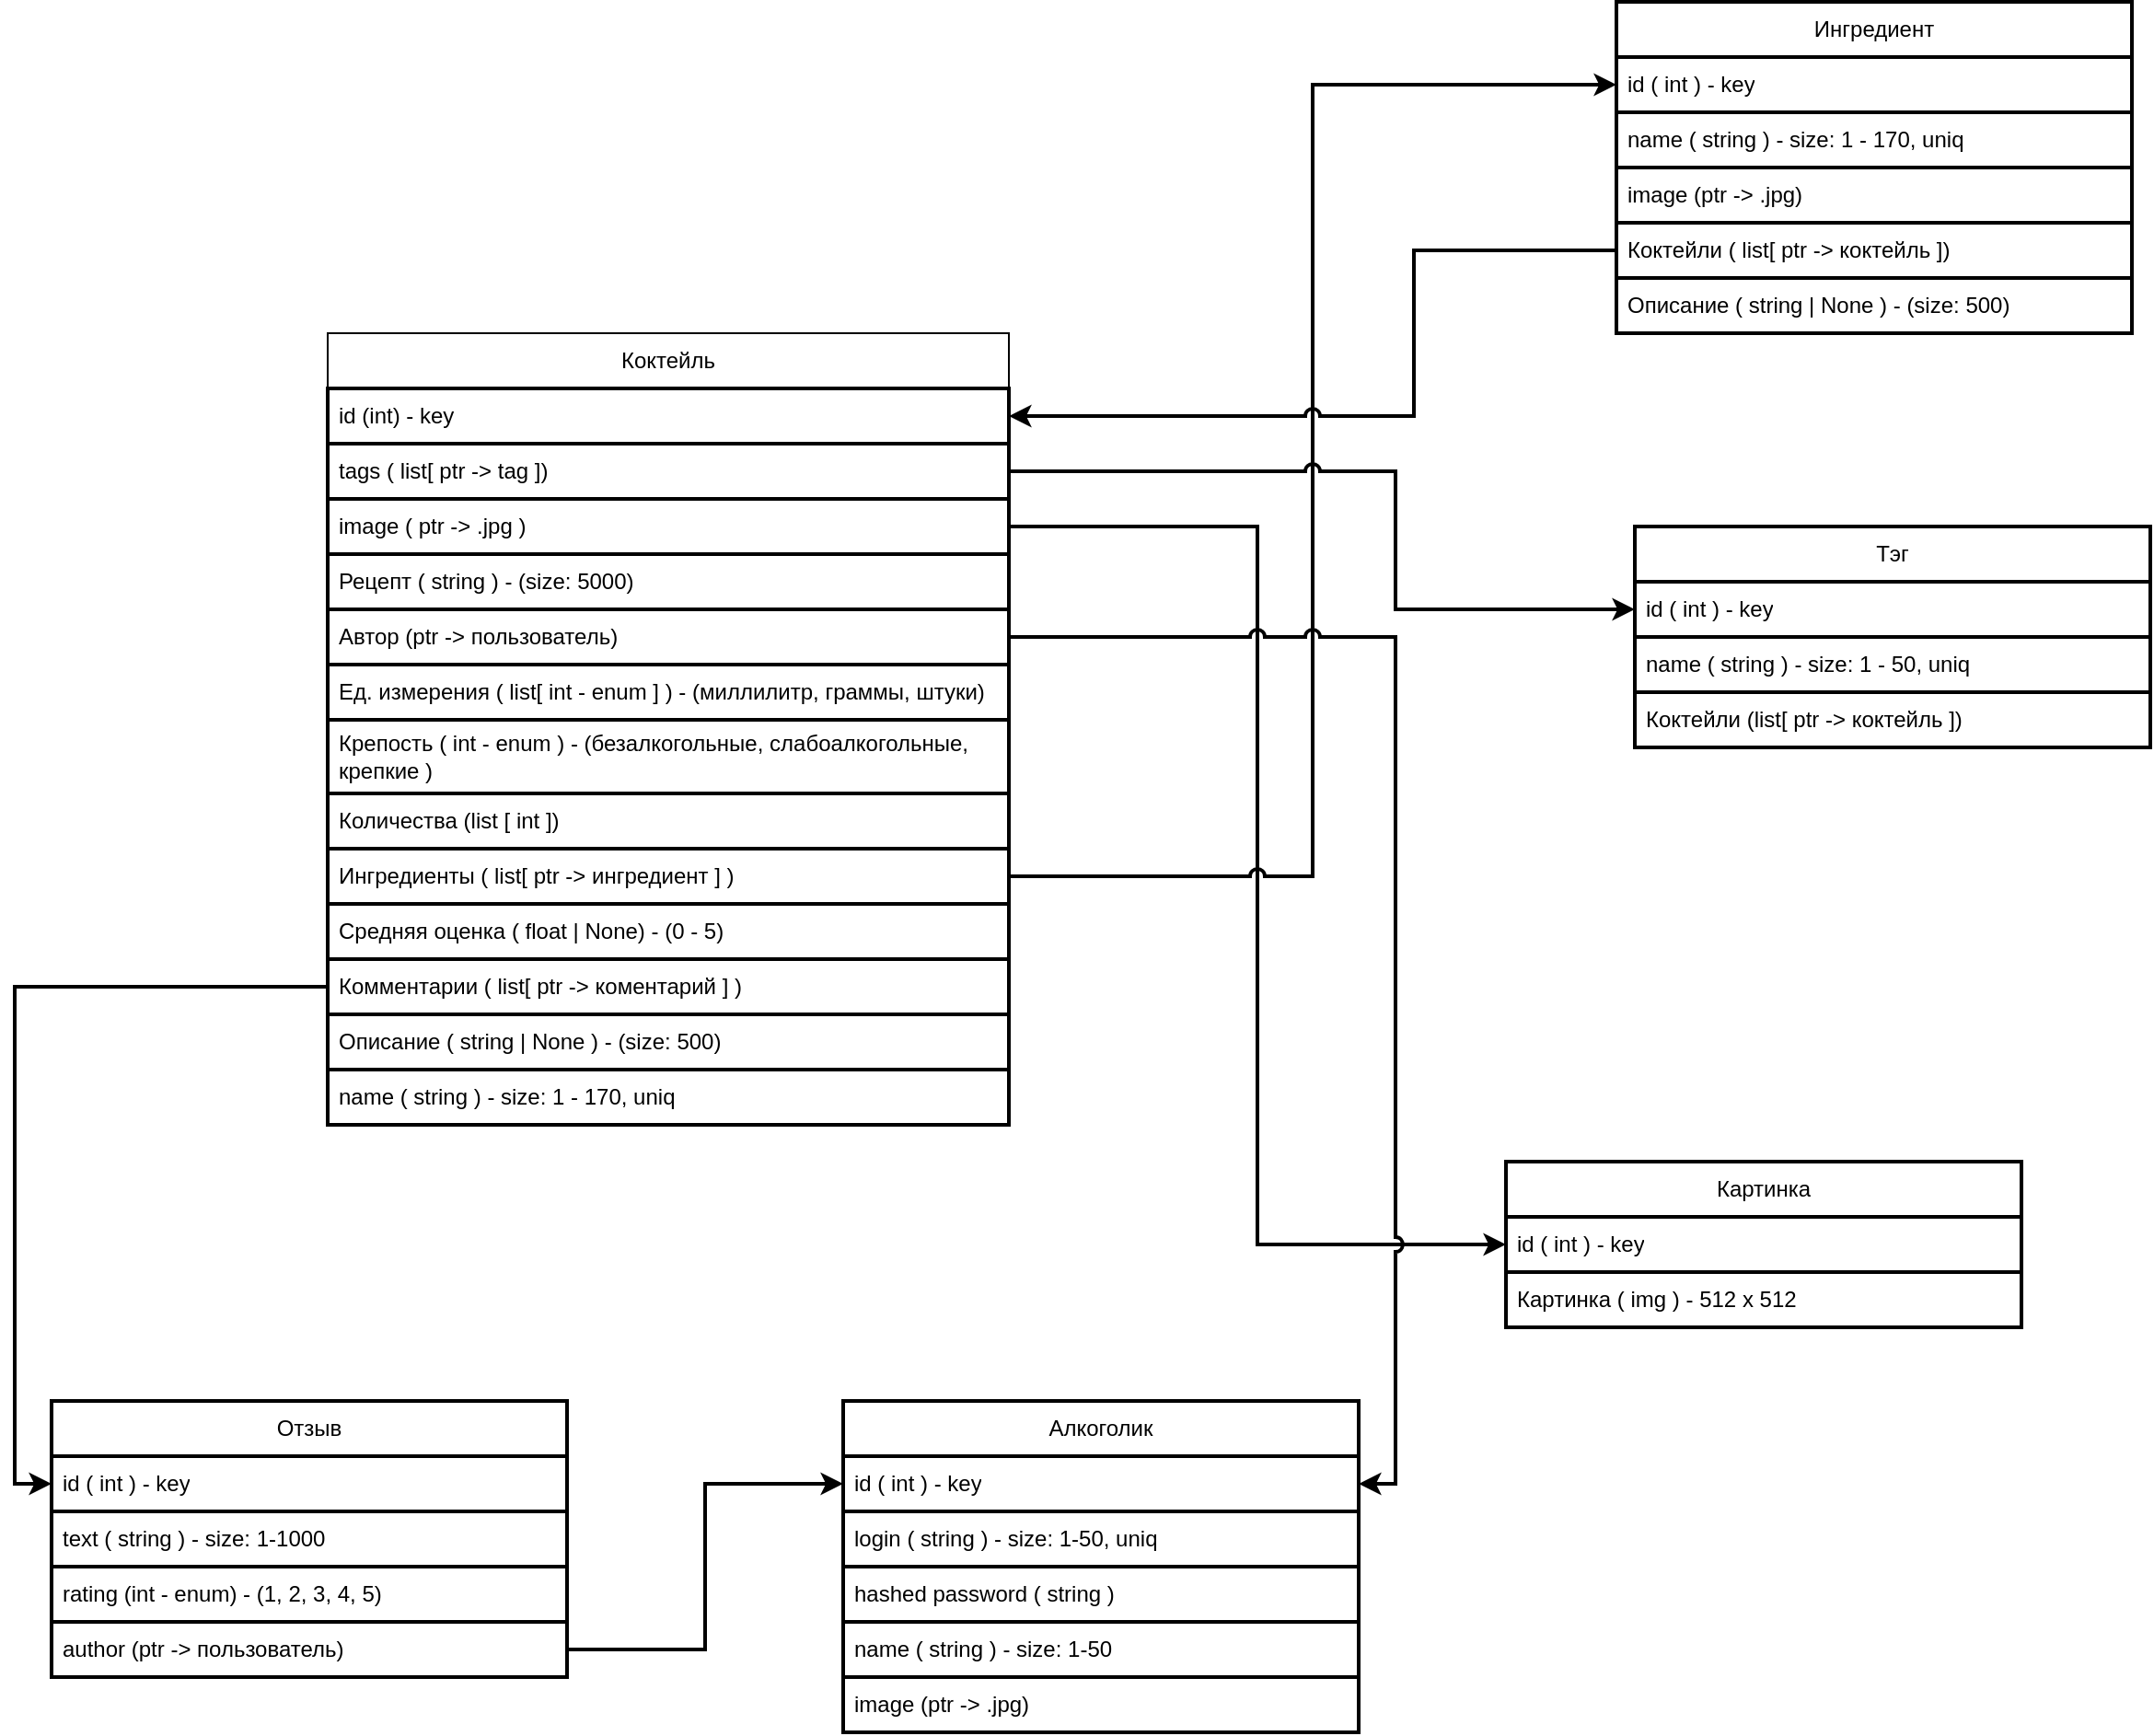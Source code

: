 <mxfile version="20.5.3" type="github">
  <diagram id="JApFqgbzi3h7nSJYrHyq" name="Страница 1">
    <mxGraphModel dx="1981" dy="1433" grid="1" gridSize="10" guides="1" tooltips="1" connect="1" arrows="1" fold="1" page="0" pageScale="1" pageWidth="827" pageHeight="1169" math="0" shadow="0">
      <root>
        <mxCell id="0" />
        <mxCell id="1" parent="0" />
        <mxCell id="ArU5SLrHxzi4ZpD2MnbE-1" value="Коктейль" style="swimlane;fontStyle=0;childLayout=stackLayout;horizontal=1;startSize=30;horizontalStack=0;resizeParent=1;resizeParentMax=0;resizeLast=0;collapsible=1;marginBottom=0;whiteSpace=wrap;html=1;" vertex="1" parent="1">
          <mxGeometry x="-70" y="-40" width="370" height="430" as="geometry" />
        </mxCell>
        <mxCell id="ArU5SLrHxzi4ZpD2MnbE-2" value="id (int) - key" style="text;strokeColor=default;fillColor=none;align=left;verticalAlign=middle;spacingLeft=4;spacingRight=4;overflow=hidden;points=[[0,0.5],[1,0.5]];portConstraint=eastwest;rotatable=0;whiteSpace=wrap;html=1;strokeWidth=2;" vertex="1" parent="ArU5SLrHxzi4ZpD2MnbE-1">
          <mxGeometry y="30" width="370" height="30" as="geometry" />
        </mxCell>
        <mxCell id="ArU5SLrHxzi4ZpD2MnbE-3" value="tags ( list[ ptr -&amp;gt; tag ])" style="text;strokeColor=default;fillColor=none;align=left;verticalAlign=middle;spacingLeft=4;spacingRight=4;overflow=hidden;points=[[0,0.5],[1,0.5]];portConstraint=eastwest;rotatable=0;whiteSpace=wrap;html=1;strokeWidth=2;" vertex="1" parent="ArU5SLrHxzi4ZpD2MnbE-1">
          <mxGeometry y="60" width="370" height="30" as="geometry" />
        </mxCell>
        <mxCell id="ArU5SLrHxzi4ZpD2MnbE-4" value="image ( ptr -&amp;gt; .jpg )" style="text;strokeColor=default;fillColor=none;align=left;verticalAlign=middle;spacingLeft=4;spacingRight=4;overflow=hidden;points=[[0,0.5],[1,0.5]];portConstraint=eastwest;rotatable=0;whiteSpace=wrap;html=1;strokeWidth=2;" vertex="1" parent="ArU5SLrHxzi4ZpD2MnbE-1">
          <mxGeometry y="90" width="370" height="30" as="geometry" />
        </mxCell>
        <mxCell id="ArU5SLrHxzi4ZpD2MnbE-5" value="Рецепт ( string ) - (size: 5000)" style="text;strokeColor=default;fillColor=none;align=left;verticalAlign=middle;spacingLeft=4;spacingRight=4;overflow=hidden;points=[[0,0.5],[1,0.5]];portConstraint=eastwest;rotatable=0;whiteSpace=wrap;html=1;strokeWidth=2;" vertex="1" parent="ArU5SLrHxzi4ZpD2MnbE-1">
          <mxGeometry y="120" width="370" height="30" as="geometry" />
        </mxCell>
        <mxCell id="ArU5SLrHxzi4ZpD2MnbE-6" value="Автор (ptr -&amp;gt; пользователь)" style="text;strokeColor=default;fillColor=none;align=left;verticalAlign=middle;spacingLeft=4;spacingRight=4;overflow=hidden;points=[[0,0.5],[1,0.5]];portConstraint=eastwest;rotatable=0;whiteSpace=wrap;html=1;strokeWidth=2;" vertex="1" parent="ArU5SLrHxzi4ZpD2MnbE-1">
          <mxGeometry y="150" width="370" height="30" as="geometry" />
        </mxCell>
        <mxCell id="ArU5SLrHxzi4ZpD2MnbE-7" value="Ед. измерения ( list[ int - enum ] ) - (миллилитр, граммы, штуки)" style="text;strokeColor=default;fillColor=none;align=left;verticalAlign=middle;spacingLeft=4;spacingRight=4;overflow=hidden;points=[[0,0.5],[1,0.5]];portConstraint=eastwest;rotatable=0;whiteSpace=wrap;html=1;strokeWidth=2;" vertex="1" parent="ArU5SLrHxzi4ZpD2MnbE-1">
          <mxGeometry y="180" width="370" height="30" as="geometry" />
        </mxCell>
        <mxCell id="ArU5SLrHxzi4ZpD2MnbE-8" value="Крепость ( int - enum ) - (безалкогольные, слабоалкогольные, крепкие )" style="text;strokeColor=default;fillColor=none;align=left;verticalAlign=middle;spacingLeft=4;spacingRight=4;overflow=hidden;points=[[0,0.5],[1,0.5]];portConstraint=eastwest;rotatable=0;whiteSpace=wrap;html=1;strokeWidth=2;" vertex="1" parent="ArU5SLrHxzi4ZpD2MnbE-1">
          <mxGeometry y="210" width="370" height="40" as="geometry" />
        </mxCell>
        <mxCell id="ArU5SLrHxzi4ZpD2MnbE-9" value="Количества (list [ int ])&amp;nbsp;" style="text;strokeColor=default;fillColor=none;align=left;verticalAlign=middle;spacingLeft=4;spacingRight=4;overflow=hidden;points=[[0,0.5],[1,0.5]];portConstraint=eastwest;rotatable=0;whiteSpace=wrap;html=1;strokeWidth=2;" vertex="1" parent="ArU5SLrHxzi4ZpD2MnbE-1">
          <mxGeometry y="250" width="370" height="30" as="geometry" />
        </mxCell>
        <mxCell id="ArU5SLrHxzi4ZpD2MnbE-10" value="Ингредиенты ( list[ ptr -&amp;gt; ингредиент ] )" style="text;strokeColor=default;fillColor=none;align=left;verticalAlign=middle;spacingLeft=4;spacingRight=4;overflow=hidden;points=[[0,0.5],[1,0.5]];portConstraint=eastwest;rotatable=0;whiteSpace=wrap;html=1;strokeWidth=2;" vertex="1" parent="ArU5SLrHxzi4ZpD2MnbE-1">
          <mxGeometry y="280" width="370" height="30" as="geometry" />
        </mxCell>
        <mxCell id="ArU5SLrHxzi4ZpD2MnbE-11" value="Средняя оценка ( float | None) - (0 - 5)" style="text;strokeColor=default;fillColor=none;align=left;verticalAlign=middle;spacingLeft=4;spacingRight=4;overflow=hidden;points=[[0,0.5],[1,0.5]];portConstraint=eastwest;rotatable=0;whiteSpace=wrap;html=1;strokeWidth=2;" vertex="1" parent="ArU5SLrHxzi4ZpD2MnbE-1">
          <mxGeometry y="310" width="370" height="30" as="geometry" />
        </mxCell>
        <mxCell id="ArU5SLrHxzi4ZpD2MnbE-12" value="Комментарии ( list[ ptr -&amp;gt; коментарий ] )" style="text;strokeColor=default;fillColor=none;align=left;verticalAlign=middle;spacingLeft=4;spacingRight=4;overflow=hidden;points=[[0,0.5],[1,0.5]];portConstraint=eastwest;rotatable=0;whiteSpace=wrap;html=1;strokeWidth=2;" vertex="1" parent="ArU5SLrHxzi4ZpD2MnbE-1">
          <mxGeometry y="340" width="370" height="30" as="geometry" />
        </mxCell>
        <mxCell id="ArU5SLrHxzi4ZpD2MnbE-13" value="Описание ( string | None ) - (size: 500)&amp;nbsp;" style="text;strokeColor=default;fillColor=none;align=left;verticalAlign=middle;spacingLeft=4;spacingRight=4;overflow=hidden;points=[[0,0.5],[1,0.5]];portConstraint=eastwest;rotatable=0;whiteSpace=wrap;html=1;strokeWidth=2;" vertex="1" parent="ArU5SLrHxzi4ZpD2MnbE-1">
          <mxGeometry y="370" width="370" height="30" as="geometry" />
        </mxCell>
        <mxCell id="ArU5SLrHxzi4ZpD2MnbE-14" value="name ( string ) - size: 1 - 170, uniq" style="text;strokeColor=default;fillColor=none;align=left;verticalAlign=middle;spacingLeft=4;spacingRight=4;overflow=hidden;points=[[0,0.5],[1,0.5]];portConstraint=eastwest;rotatable=0;whiteSpace=wrap;html=1;strokeWidth=2;" vertex="1" parent="ArU5SLrHxzi4ZpD2MnbE-1">
          <mxGeometry y="400" width="370" height="30" as="geometry" />
        </mxCell>
        <mxCell id="ArU5SLrHxzi4ZpD2MnbE-15" style="edgeStyle=orthogonalEdgeStyle;rounded=0;orthogonalLoop=1;jettySize=auto;html=1;entryX=0;entryY=0.5;entryDx=0;entryDy=0;strokeWidth=2;jumpStyle=arc;" edge="1" parent="1" source="ArU5SLrHxzi4ZpD2MnbE-4" target="ArU5SLrHxzi4ZpD2MnbE-43">
          <mxGeometry relative="1" as="geometry" />
        </mxCell>
        <mxCell id="ArU5SLrHxzi4ZpD2MnbE-16" style="edgeStyle=orthogonalEdgeStyle;rounded=0;orthogonalLoop=1;jettySize=auto;html=1;entryX=0;entryY=0.5;entryDx=0;entryDy=0;strokeWidth=2;jumpStyle=arc;" edge="1" parent="1" source="ArU5SLrHxzi4ZpD2MnbE-12" target="ArU5SLrHxzi4ZpD2MnbE-30">
          <mxGeometry relative="1" as="geometry" />
        </mxCell>
        <mxCell id="ArU5SLrHxzi4ZpD2MnbE-17" style="edgeStyle=orthogonalEdgeStyle;rounded=0;orthogonalLoop=1;jettySize=auto;html=1;entryX=0;entryY=0.5;entryDx=0;entryDy=0;strokeWidth=2;jumpStyle=arc;" edge="1" parent="1" source="ArU5SLrHxzi4ZpD2MnbE-10" target="ArU5SLrHxzi4ZpD2MnbE-19">
          <mxGeometry relative="1" as="geometry" />
        </mxCell>
        <object label="Ингредиент" id="ArU5SLrHxzi4ZpD2MnbE-18">
          <mxCell style="swimlane;fontStyle=0;childLayout=stackLayout;horizontal=1;startSize=30;horizontalStack=0;resizeParent=1;resizeParentMax=0;resizeLast=0;collapsible=1;marginBottom=0;whiteSpace=wrap;html=1;strokeColor=default;strokeWidth=2;" vertex="1" parent="1">
            <mxGeometry x="630" y="-220" width="280" height="120" as="geometry" />
          </mxCell>
        </object>
        <mxCell id="ArU5SLrHxzi4ZpD2MnbE-19" value="id ( int ) - key" style="text;strokeColor=default;fillColor=none;align=left;verticalAlign=middle;spacingLeft=4;spacingRight=4;overflow=hidden;points=[[0,0.5],[1,0.5]];portConstraint=eastwest;rotatable=0;whiteSpace=wrap;html=1;strokeWidth=2;" vertex="1" parent="ArU5SLrHxzi4ZpD2MnbE-18">
          <mxGeometry y="30" width="280" height="30" as="geometry" />
        </mxCell>
        <mxCell id="ArU5SLrHxzi4ZpD2MnbE-20" value="name ( string ) - size: 1 - 170, uniq" style="text;strokeColor=default;fillColor=none;align=left;verticalAlign=middle;spacingLeft=4;spacingRight=4;overflow=hidden;points=[[0,0.5],[1,0.5]];portConstraint=eastwest;rotatable=0;whiteSpace=wrap;html=1;strokeWidth=2;" vertex="1" parent="ArU5SLrHxzi4ZpD2MnbE-18">
          <mxGeometry y="60" width="280" height="30" as="geometry" />
        </mxCell>
        <mxCell id="ArU5SLrHxzi4ZpD2MnbE-21" value="image (ptr -&amp;gt; .jpg)" style="text;strokeColor=default;fillColor=none;align=left;verticalAlign=middle;spacingLeft=4;spacingRight=4;overflow=hidden;points=[[0,0.5],[1,0.5]];portConstraint=eastwest;rotatable=0;whiteSpace=wrap;html=1;strokeWidth=2;" vertex="1" parent="ArU5SLrHxzi4ZpD2MnbE-18">
          <mxGeometry y="90" width="280" height="30" as="geometry" />
        </mxCell>
        <mxCell id="ArU5SLrHxzi4ZpD2MnbE-22" style="rounded=0;jumpStyle=arc;orthogonalLoop=1;jettySize=auto;html=1;entryX=1;entryY=0.5;entryDx=0;entryDy=0;strokeWidth=2;edgeStyle=orthogonalEdgeStyle;" edge="1" parent="1" source="ArU5SLrHxzi4ZpD2MnbE-23" target="ArU5SLrHxzi4ZpD2MnbE-2">
          <mxGeometry relative="1" as="geometry">
            <Array as="points">
              <mxPoint x="520" y="-85" />
              <mxPoint x="520" y="5" />
            </Array>
          </mxGeometry>
        </mxCell>
        <mxCell id="ArU5SLrHxzi4ZpD2MnbE-23" value="Коктейли ( list[ ptr -&amp;gt; коктейль ])" style="text;strokeColor=default;fillColor=none;align=left;verticalAlign=middle;spacingLeft=4;spacingRight=4;overflow=hidden;points=[[0,0.5],[1,0.5]];portConstraint=eastwest;rotatable=0;whiteSpace=wrap;html=1;strokeWidth=2;" vertex="1" parent="1">
          <mxGeometry x="630" y="-100" width="280" height="30" as="geometry" />
        </mxCell>
        <mxCell id="ArU5SLrHxzi4ZpD2MnbE-24" value="Описание ( string | None ) - (size: 500)" style="text;strokeColor=default;fillColor=none;align=left;verticalAlign=middle;spacingLeft=4;spacingRight=4;overflow=hidden;points=[[0,0.5],[1,0.5]];portConstraint=eastwest;rotatable=0;whiteSpace=wrap;html=1;strokeWidth=2;" vertex="1" parent="1">
          <mxGeometry x="630" y="-70" width="280" height="30" as="geometry" />
        </mxCell>
        <mxCell id="ArU5SLrHxzi4ZpD2MnbE-25" value="Тэг" style="swimlane;fontStyle=0;childLayout=stackLayout;horizontal=1;startSize=30;horizontalStack=0;resizeParent=1;resizeParentMax=0;resizeLast=0;collapsible=1;marginBottom=0;whiteSpace=wrap;html=1;strokeColor=default;strokeWidth=2;" vertex="1" parent="1">
          <mxGeometry x="640" y="65" width="280" height="120" as="geometry" />
        </mxCell>
        <mxCell id="ArU5SLrHxzi4ZpD2MnbE-26" value="id ( int ) - key" style="text;strokeColor=default;fillColor=none;align=left;verticalAlign=middle;spacingLeft=4;spacingRight=4;overflow=hidden;points=[[0,0.5],[1,0.5]];portConstraint=eastwest;rotatable=0;whiteSpace=wrap;html=1;strokeWidth=2;" vertex="1" parent="ArU5SLrHxzi4ZpD2MnbE-25">
          <mxGeometry y="30" width="280" height="30" as="geometry" />
        </mxCell>
        <mxCell id="ArU5SLrHxzi4ZpD2MnbE-27" value="name ( string ) - size: 1 - 50, uniq" style="text;strokeColor=default;fillColor=none;align=left;verticalAlign=middle;spacingLeft=4;spacingRight=4;overflow=hidden;points=[[0,0.5],[1,0.5]];portConstraint=eastwest;rotatable=0;whiteSpace=wrap;html=1;strokeWidth=2;" vertex="1" parent="ArU5SLrHxzi4ZpD2MnbE-25">
          <mxGeometry y="60" width="280" height="30" as="geometry" />
        </mxCell>
        <mxCell id="ArU5SLrHxzi4ZpD2MnbE-28" value="Коктейли (list[ ptr -&amp;gt; коктейль ])" style="text;strokeColor=default;fillColor=none;align=left;verticalAlign=middle;spacingLeft=4;spacingRight=4;overflow=hidden;points=[[0,0.5],[1,0.5]];portConstraint=eastwest;rotatable=0;whiteSpace=wrap;html=1;strokeWidth=2;" vertex="1" parent="ArU5SLrHxzi4ZpD2MnbE-25">
          <mxGeometry y="90" width="280" height="30" as="geometry" />
        </mxCell>
        <mxCell id="ArU5SLrHxzi4ZpD2MnbE-29" value="Отзыв" style="swimlane;fontStyle=0;childLayout=stackLayout;horizontal=1;startSize=30;horizontalStack=0;resizeParent=1;resizeParentMax=0;resizeLast=0;collapsible=1;marginBottom=0;whiteSpace=wrap;html=1;strokeColor=default;strokeWidth=2;" vertex="1" parent="1">
          <mxGeometry x="-220" y="540" width="280" height="150" as="geometry" />
        </mxCell>
        <mxCell id="ArU5SLrHxzi4ZpD2MnbE-30" value="id ( int ) - key" style="text;strokeColor=default;fillColor=none;align=left;verticalAlign=middle;spacingLeft=4;spacingRight=4;overflow=hidden;points=[[0,0.5],[1,0.5]];portConstraint=eastwest;rotatable=0;whiteSpace=wrap;html=1;strokeWidth=2;" vertex="1" parent="ArU5SLrHxzi4ZpD2MnbE-29">
          <mxGeometry y="30" width="280" height="30" as="geometry" />
        </mxCell>
        <mxCell id="ArU5SLrHxzi4ZpD2MnbE-31" value="text ( string ) - size: 1-1000" style="text;strokeColor=default;fillColor=none;align=left;verticalAlign=middle;spacingLeft=4;spacingRight=4;overflow=hidden;points=[[0,0.5],[1,0.5]];portConstraint=eastwest;rotatable=0;whiteSpace=wrap;html=1;strokeWidth=2;" vertex="1" parent="ArU5SLrHxzi4ZpD2MnbE-29">
          <mxGeometry y="60" width="280" height="30" as="geometry" />
        </mxCell>
        <mxCell id="ArU5SLrHxzi4ZpD2MnbE-32" value="rating (int - enum) - (1, 2, 3, 4, 5)" style="text;strokeColor=default;fillColor=none;align=left;verticalAlign=middle;spacingLeft=4;spacingRight=4;overflow=hidden;points=[[0,0.5],[1,0.5]];portConstraint=eastwest;rotatable=0;whiteSpace=wrap;html=1;strokeWidth=2;" vertex="1" parent="ArU5SLrHxzi4ZpD2MnbE-29">
          <mxGeometry y="90" width="280" height="30" as="geometry" />
        </mxCell>
        <mxCell id="ArU5SLrHxzi4ZpD2MnbE-33" value="author (ptr -&amp;gt; пользователь)&amp;nbsp;" style="text;strokeColor=default;fillColor=none;align=left;verticalAlign=middle;spacingLeft=4;spacingRight=4;overflow=hidden;points=[[0,0.5],[1,0.5]];portConstraint=eastwest;rotatable=0;whiteSpace=wrap;html=1;strokeWidth=2;" vertex="1" parent="ArU5SLrHxzi4ZpD2MnbE-29">
          <mxGeometry y="120" width="280" height="30" as="geometry" />
        </mxCell>
        <mxCell id="ArU5SLrHxzi4ZpD2MnbE-34" style="edgeStyle=orthogonalEdgeStyle;rounded=0;orthogonalLoop=1;jettySize=auto;html=1;entryX=0;entryY=0.5;entryDx=0;entryDy=0;strokeWidth=2;jumpStyle=arc;" edge="1" parent="1" source="ArU5SLrHxzi4ZpD2MnbE-33" target="ArU5SLrHxzi4ZpD2MnbE-36">
          <mxGeometry relative="1" as="geometry" />
        </mxCell>
        <mxCell id="ArU5SLrHxzi4ZpD2MnbE-35" value="Алкоголик" style="swimlane;fontStyle=0;childLayout=stackLayout;horizontal=1;startSize=30;horizontalStack=0;resizeParent=1;resizeParentMax=0;resizeLast=0;collapsible=1;marginBottom=0;whiteSpace=wrap;html=1;strokeColor=default;strokeWidth=2;" vertex="1" parent="1">
          <mxGeometry x="210" y="540" width="280" height="180" as="geometry" />
        </mxCell>
        <mxCell id="ArU5SLrHxzi4ZpD2MnbE-36" value="id ( int ) - key" style="text;strokeColor=default;fillColor=none;align=left;verticalAlign=middle;spacingLeft=4;spacingRight=4;overflow=hidden;points=[[0,0.5],[1,0.5]];portConstraint=eastwest;rotatable=0;whiteSpace=wrap;html=1;strokeWidth=2;" vertex="1" parent="ArU5SLrHxzi4ZpD2MnbE-35">
          <mxGeometry y="30" width="280" height="30" as="geometry" />
        </mxCell>
        <mxCell id="ArU5SLrHxzi4ZpD2MnbE-37" value="login ( string ) - size: 1-50, uniq" style="text;strokeColor=default;fillColor=none;align=left;verticalAlign=middle;spacingLeft=4;spacingRight=4;overflow=hidden;points=[[0,0.5],[1,0.5]];portConstraint=eastwest;rotatable=0;whiteSpace=wrap;html=1;strokeWidth=2;" vertex="1" parent="ArU5SLrHxzi4ZpD2MnbE-35">
          <mxGeometry y="60" width="280" height="30" as="geometry" />
        </mxCell>
        <mxCell id="ArU5SLrHxzi4ZpD2MnbE-38" value="hashed password ( string )" style="text;strokeColor=default;fillColor=none;align=left;verticalAlign=middle;spacingLeft=4;spacingRight=4;overflow=hidden;points=[[0,0.5],[1,0.5]];portConstraint=eastwest;rotatable=0;whiteSpace=wrap;html=1;strokeWidth=2;" vertex="1" parent="ArU5SLrHxzi4ZpD2MnbE-35">
          <mxGeometry y="90" width="280" height="30" as="geometry" />
        </mxCell>
        <mxCell id="ArU5SLrHxzi4ZpD2MnbE-39" value="name ( string ) - size: 1-50" style="text;strokeColor=default;fillColor=none;align=left;verticalAlign=middle;spacingLeft=4;spacingRight=4;overflow=hidden;points=[[0,0.5],[1,0.5]];portConstraint=eastwest;rotatable=0;whiteSpace=wrap;html=1;strokeWidth=2;" vertex="1" parent="ArU5SLrHxzi4ZpD2MnbE-35">
          <mxGeometry y="120" width="280" height="30" as="geometry" />
        </mxCell>
        <mxCell id="ArU5SLrHxzi4ZpD2MnbE-40" value="image (ptr -&amp;gt; .jpg)" style="text;strokeColor=default;fillColor=none;align=left;verticalAlign=middle;spacingLeft=4;spacingRight=4;overflow=hidden;points=[[0,0.5],[1,0.5]];portConstraint=eastwest;rotatable=0;whiteSpace=wrap;html=1;strokeWidth=2;" vertex="1" parent="ArU5SLrHxzi4ZpD2MnbE-35">
          <mxGeometry y="150" width="280" height="30" as="geometry" />
        </mxCell>
        <mxCell id="ArU5SLrHxzi4ZpD2MnbE-41" style="edgeStyle=orthogonalEdgeStyle;rounded=0;orthogonalLoop=1;jettySize=auto;html=1;entryX=1;entryY=0.5;entryDx=0;entryDy=0;strokeWidth=2;jumpStyle=arc;" edge="1" parent="1" source="ArU5SLrHxzi4ZpD2MnbE-6" target="ArU5SLrHxzi4ZpD2MnbE-36">
          <mxGeometry relative="1" as="geometry" />
        </mxCell>
        <mxCell id="ArU5SLrHxzi4ZpD2MnbE-42" value="Картинка" style="swimlane;fontStyle=0;childLayout=stackLayout;horizontal=1;startSize=30;horizontalStack=0;resizeParent=1;resizeParentMax=0;resizeLast=0;collapsible=1;marginBottom=0;whiteSpace=wrap;html=1;strokeColor=default;strokeWidth=2;" vertex="1" parent="1">
          <mxGeometry x="570" y="410" width="280" height="90" as="geometry" />
        </mxCell>
        <mxCell id="ArU5SLrHxzi4ZpD2MnbE-43" value="id ( int ) - key" style="text;strokeColor=default;fillColor=none;align=left;verticalAlign=middle;spacingLeft=4;spacingRight=4;overflow=hidden;points=[[0,0.5],[1,0.5]];portConstraint=eastwest;rotatable=0;whiteSpace=wrap;html=1;strokeWidth=2;" vertex="1" parent="ArU5SLrHxzi4ZpD2MnbE-42">
          <mxGeometry y="30" width="280" height="30" as="geometry" />
        </mxCell>
        <mxCell id="ArU5SLrHxzi4ZpD2MnbE-44" value="Картинка ( img ) - 512 x 512" style="text;strokeColor=default;fillColor=none;align=left;verticalAlign=middle;spacingLeft=4;spacingRight=4;overflow=hidden;points=[[0,0.5],[1,0.5]];portConstraint=eastwest;rotatable=0;whiteSpace=wrap;html=1;strokeWidth=2;" vertex="1" parent="ArU5SLrHxzi4ZpD2MnbE-42">
          <mxGeometry y="60" width="280" height="30" as="geometry" />
        </mxCell>
        <mxCell id="ArU5SLrHxzi4ZpD2MnbE-45" style="edgeStyle=orthogonalEdgeStyle;rounded=0;jumpStyle=arc;orthogonalLoop=1;jettySize=auto;html=1;entryX=0;entryY=0.5;entryDx=0;entryDy=0;strokeWidth=2;" edge="1" parent="1" source="ArU5SLrHxzi4ZpD2MnbE-3" target="ArU5SLrHxzi4ZpD2MnbE-26">
          <mxGeometry relative="1" as="geometry">
            <Array as="points">
              <mxPoint x="510" y="35" />
              <mxPoint x="510" y="110" />
            </Array>
          </mxGeometry>
        </mxCell>
      </root>
    </mxGraphModel>
  </diagram>
</mxfile>
